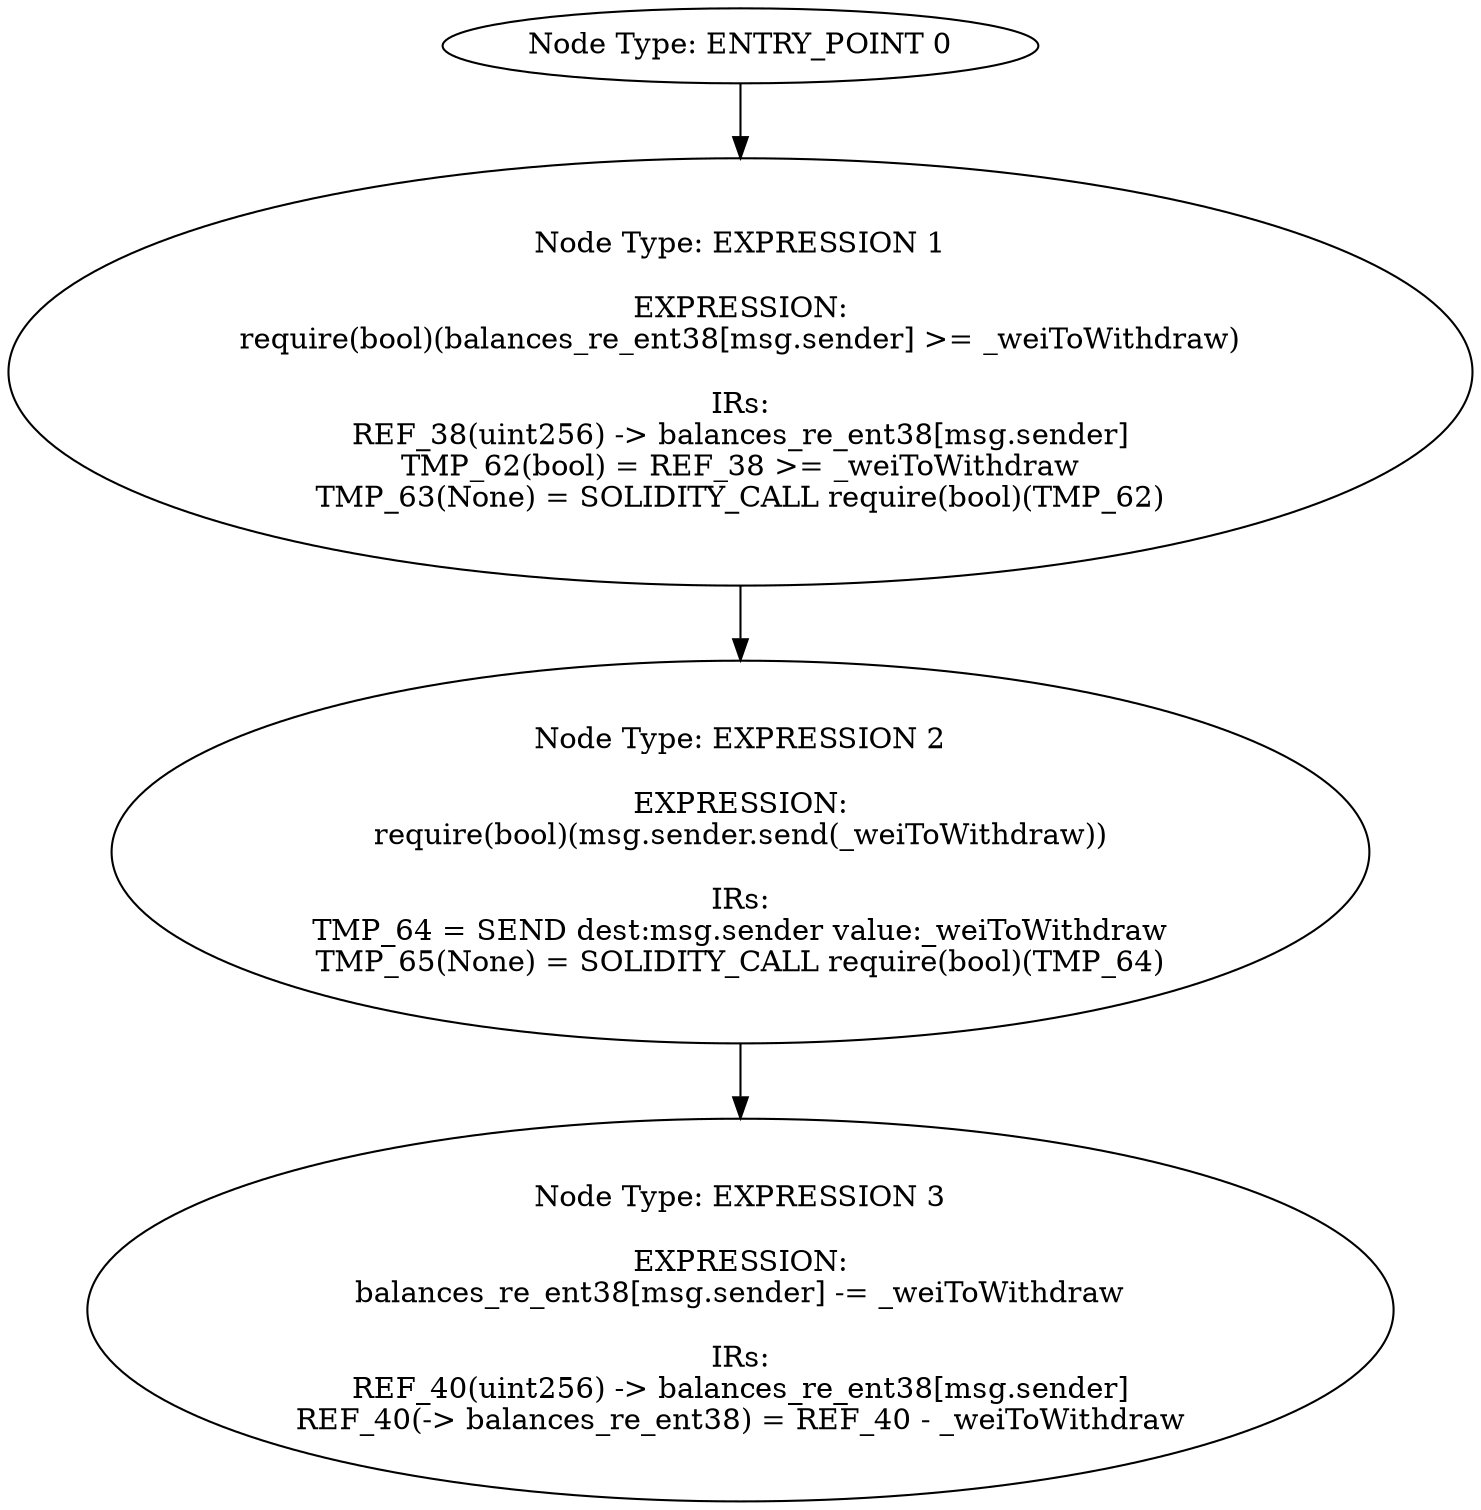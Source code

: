 digraph{
0[label="Node Type: ENTRY_POINT 0
"];
0->1;
1[label="Node Type: EXPRESSION 1

EXPRESSION:
require(bool)(balances_re_ent38[msg.sender] >= _weiToWithdraw)

IRs:
REF_38(uint256) -> balances_re_ent38[msg.sender]
TMP_62(bool) = REF_38 >= _weiToWithdraw
TMP_63(None) = SOLIDITY_CALL require(bool)(TMP_62)"];
1->2;
2[label="Node Type: EXPRESSION 2

EXPRESSION:
require(bool)(msg.sender.send(_weiToWithdraw))

IRs:
TMP_64 = SEND dest:msg.sender value:_weiToWithdraw
TMP_65(None) = SOLIDITY_CALL require(bool)(TMP_64)"];
2->3;
3[label="Node Type: EXPRESSION 3

EXPRESSION:
balances_re_ent38[msg.sender] -= _weiToWithdraw

IRs:
REF_40(uint256) -> balances_re_ent38[msg.sender]
REF_40(-> balances_re_ent38) = REF_40 - _weiToWithdraw"];
}
